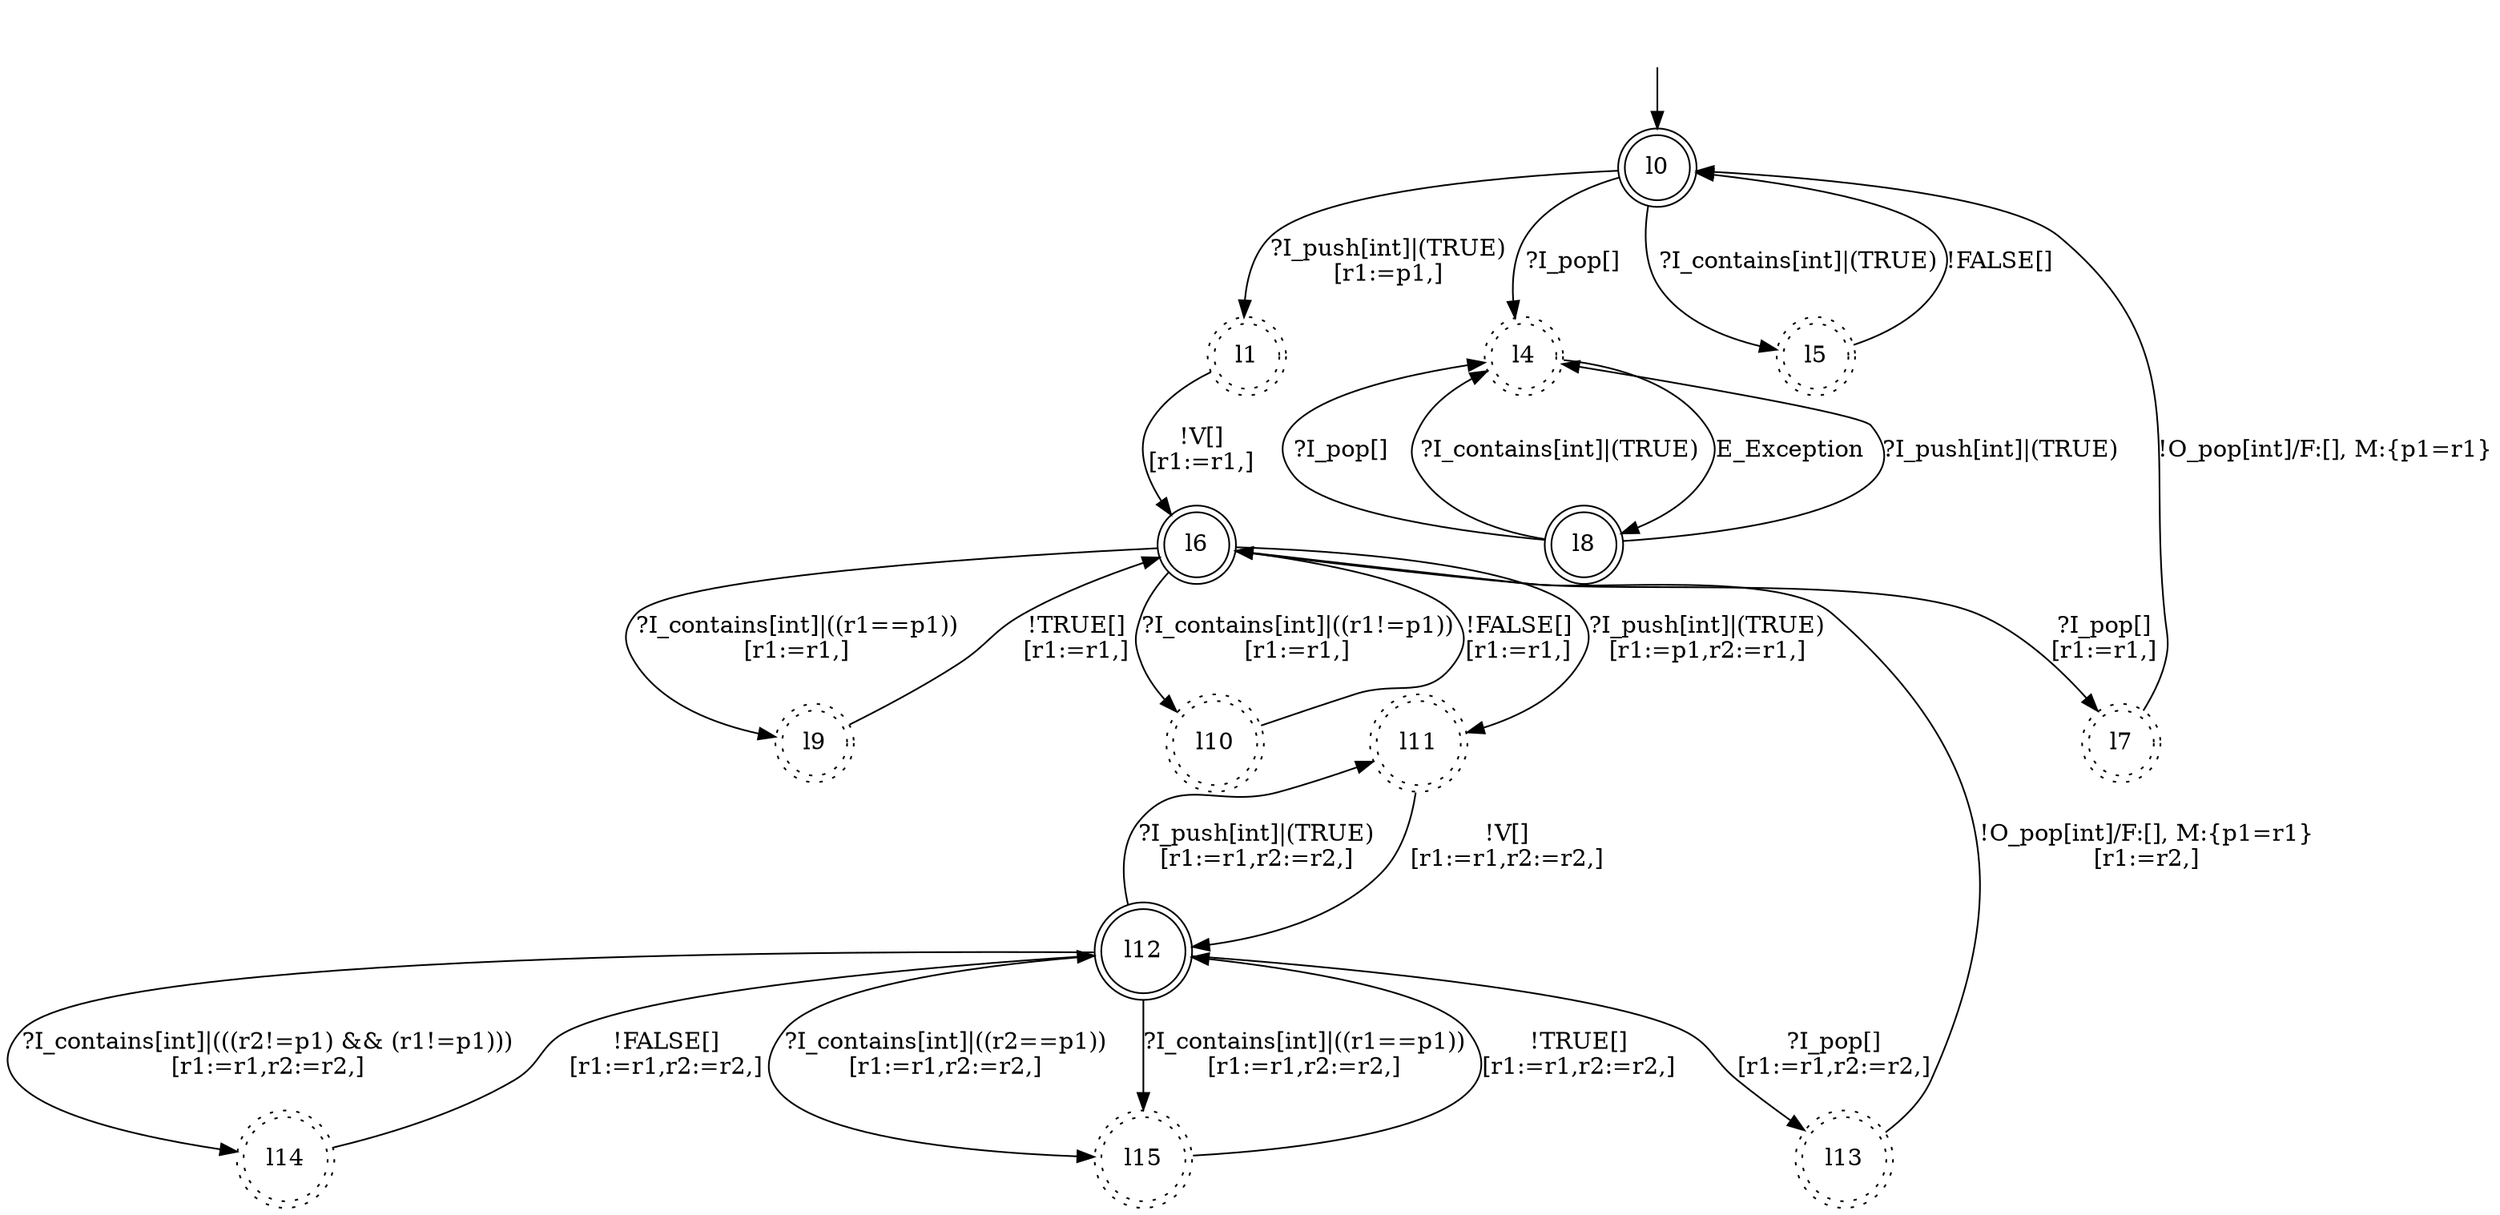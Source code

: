 digraph RA {
"" [shape=none,label=<>]
"l0" [shape=doublecircle ,style=solid]
"l1" [shape=doublecircle ,style=dotted]
"l4" [shape=doublecircle ,style=dotted]
"l5" [shape=doublecircle ,style=dotted]
"l6" [shape=doublecircle ,style=solid]
"l7" [shape=doublecircle ,style=dotted]
"l8" [shape=doublecircle ,style=solid]
"l9" [shape=doublecircle ,style=dotted]
"l10" [shape=doublecircle ,style=dotted]
"l11" [shape=doublecircle ,style=dotted]
"l12" [shape=doublecircle ,style=solid]
"l13" [shape=doublecircle ,style=dotted]
"l14" [shape=doublecircle ,style=dotted]
"l15" [shape=doublecircle ,style=dotted]
"" -> "l0"
"l0" -> "l1" [label=<?I_push[int]|(TRUE)<BR />[r1:=p1,]>]
"l0" -> "l4" [label=<?I_pop[]>]
"l0" -> "l5" [label=<?I_contains[int]|(TRUE)>]
"l1" -> "l6" [label=<!V[]<BR />[r1:=r1,]>]
"l4" -> "l8" [label=<E_Exception>]
"l5" -> "l0" [label=<!FALSE[]>]
"l6" -> "l7" [label=<?I_pop[]<BR />[r1:=r1,]>]
"l6" -> "l9" [label=<?I_contains[int]|((r1==p1))<BR />[r1:=r1,]>]
"l6" -> "l10" [label=<?I_contains[int]|((r1!=p1))<BR />[r1:=r1,]>]
"l6" -> "l11" [label=<?I_push[int]|(TRUE)<BR />[r1:=p1,r2:=r1,]>]
"l7" -> "l0" [label=<!O_pop[int]/F:[], M:{p1=r1}>]
"l8" -> "l4" [label=<?I_push[int]|(TRUE)>]
"l8" -> "l4" [label=<?I_pop[]>]
"l8" -> "l4" [label=<?I_contains[int]|(TRUE)>]
"l9" -> "l6" [label=<!TRUE[]<BR />[r1:=r1,]>]
"l10" -> "l6" [label=<!FALSE[]<BR />[r1:=r1,]>]
"l11" -> "l12" [label=<!V[]<BR />[r1:=r1,r2:=r2,]>]
"l12" -> "l11" [label=<?I_push[int]|(TRUE)<BR />[r1:=r1,r2:=r2,]>]
"l12" -> "l13" [label=<?I_pop[]<BR />[r1:=r1,r2:=r2,]>]
"l12" -> "l14" [label=<?I_contains[int]|(((r2!=p1) &amp;&amp; (r1!=p1)))<BR />[r1:=r1,r2:=r2,]>]
"l12" -> "l15" [label=<?I_contains[int]|((r2==p1))<BR />[r1:=r1,r2:=r2,]>]
"l12" -> "l15" [label=<?I_contains[int]|((r1==p1))<BR />[r1:=r1,r2:=r2,]>]
"l13" -> "l6" [label=<!O_pop[int]/F:[], M:{p1=r1}<BR />[r1:=r2,]>]
"l14" -> "l12" [label=<!FALSE[]<BR />[r1:=r1,r2:=r2,]>]
"l15" -> "l12" [label=<!TRUE[]<BR />[r1:=r1,r2:=r2,]>]
}
